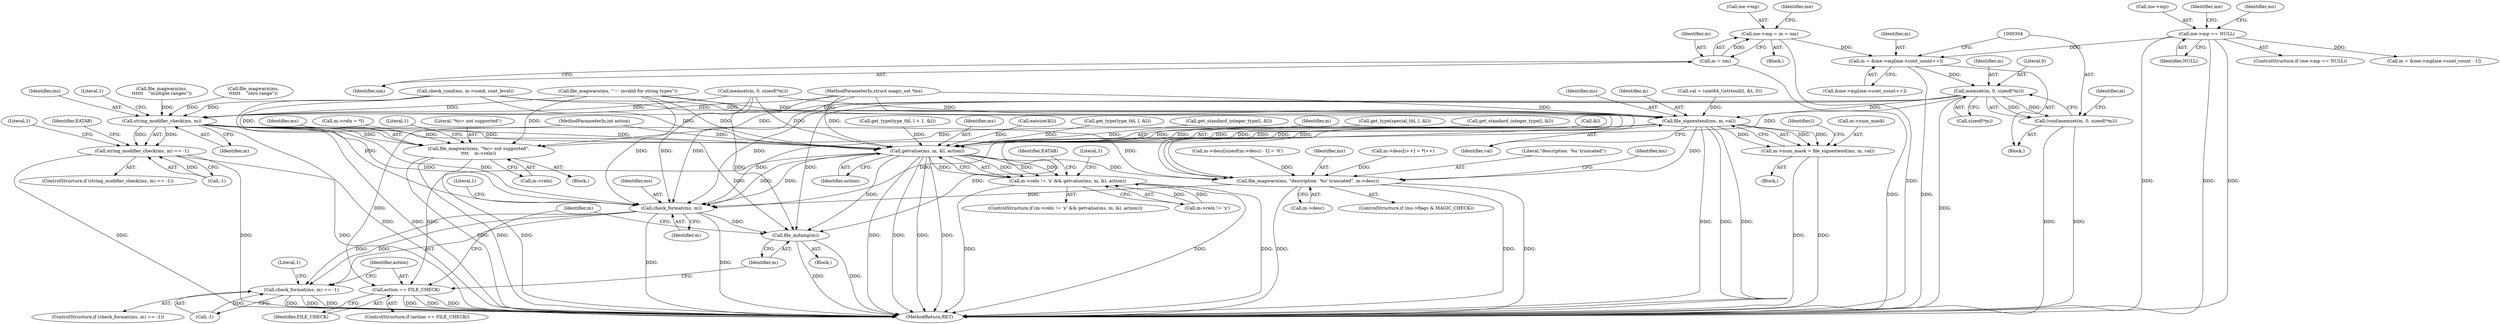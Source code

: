 digraph "0_file_4a284c89d6ef11aca34da65da7d673050a5ea320@array" {
"1000292" [label="(Call,m = &me->mp[me->cont_count++])"];
"1000190" [label="(Call,me->mp == NULL)"];
"1000278" [label="(Call,me->mp = m = nm)"];
"1000282" [label="(Call,m = nm)"];
"1000305" [label="(Call,memset(m, 0, sizeof(*m)))"];
"1000303" [label="(Call,(void)memset(m, 0, sizeof(*m)))"];
"1000973" [label="(Call,file_signextend(ms, m, val))"];
"1000969" [label="(Call,m->num_mask = file_signextend(ms, m, val))"];
"1001309" [label="(Call,file_magwarn(ms, \"%c= not supported\",\n\t\t\t\t    m->reln))"];
"1001398" [label="(Call,getvalue(ms, m, &l, action))"];
"1001392" [label="(Call,m->reln != 'x' && getvalue(ms, m, &l, action))"];
"1001495" [label="(Call,file_magwarn(ms, \"description `%s' truncated\", m->desc))"];
"1001510" [label="(Call,check_format(ms, m))"];
"1001509" [label="(Call,check_format(ms, m) == -1)"];
"1001523" [label="(Call,file_mdump(m))"];
"1001519" [label="(Call,action == FILE_CHECK)"];
"1001257" [label="(Call,string_modifier_check(ms, m))"];
"1001256" [label="(Call,string_modifier_check(ms, m) == -1)"];
"1001400" [label="(Identifier,m)"];
"1001259" [label="(Identifier,m)"];
"1001258" [label="(Identifier,ms)"];
"1001312" [label="(Call,m->reln)"];
"1001392" [label="(Call,m->reln != 'x' && getvalue(ms, m, &l, action))"];
"1001264" [label="(Literal,1)"];
"1000856" [label="(Call,get_type(special_tbl, l, &l))"];
"1000293" [label="(Identifier,m)"];
"1001520" [label="(Identifier,action)"];
"1001524" [label="(Identifier,m)"];
"1000976" [label="(Identifier,val)"];
"1001523" [label="(Call,file_mdump(m))"];
"1000975" [label="(Identifier,m)"];
"1000970" [label="(Call,m->num_mask)"];
"1000134" [label="(MethodParameterIn,int action)"];
"1001518" [label="(ControlStructure,if (action == FILE_CHECK))"];
"1000979" [label="(Identifier,l)"];
"1001496" [label="(Identifier,ms)"];
"1001310" [label="(Identifier,ms)"];
"1001257" [label="(Call,string_modifier_check(ms, m))"];
"1000284" [label="(Identifier,nm)"];
"1000777" [label="(Call,get_standard_integer_type(l, &l))"];
"1001281" [label="(Identifier,EATAB)"];
"1000948" [label="(Block,)"];
"1000257" [label="(Block,)"];
"1000306" [label="(Identifier,m)"];
"1000957" [label="(Call,val = (uint64_t)strtoull(l, &t, 0))"];
"1001288" [label="(Call,m->reln = *l)"];
"1001393" [label="(Call,m->reln != 'x')"];
"1001261" [label="(Literal,1)"];
"1001534" [label="(MethodReturn,RET)"];
"1000294" [label="(Call,&me->mp[me->cont_count++])"];
"1001391" [label="(ControlStructure,if (m->reln != 'x' && getvalue(ms, m, &l, action)))"];
"1001495" [label="(Call,file_magwarn(ms, \"description `%s' truncated\", m->desc))"];
"1000973" [label="(Call,file_signextend(ms, m, val))"];
"1000283" [label="(Identifier,m)"];
"1001255" [label="(ControlStructure,if (string_modifier_check(ms, m) == -1))"];
"1001512" [label="(Identifier,m)"];
"1001521" [label="(Identifier,FILE_CHECK)"];
"1000969" [label="(Call,m->num_mask = file_signextend(ms, m, val))"];
"1001401" [label="(Call,&l)"];
"1001510" [label="(Call,check_format(ms, m))"];
"1001528" [label="(Identifier,m)"];
"1000287" [label="(Identifier,me)"];
"1001508" [label="(ControlStructure,if (check_format(ms, m) == -1))"];
"1001489" [label="(ControlStructure,if (ms->flags & MAGIC_CHECK))"];
"1001256" [label="(Call,string_modifier_check(ms, m) == -1)"];
"1001317" [label="(Literal,1)"];
"1000205" [label="(Identifier,me)"];
"1000197" [label="(Identifier,ms)"];
"1000737" [label="(Call,check_cond(ms, m->cond, cont_level))"];
"1000305" [label="(Call,memset(m, 0, sizeof(*m)))"];
"1000194" [label="(Identifier,NULL)"];
"1000353" [label="(Call,memset(m, 0, sizeof(*m)))"];
"1000130" [label="(MethodParameterIn,struct magic_set *ms)"];
"1001451" [label="(Call,m->desc[i++] = *l++)"];
"1000282" [label="(Call,m = nm)"];
"1001403" [label="(Identifier,action)"];
"1001497" [label="(Literal,\"description `%s' truncated\")"];
"1000307" [label="(Literal,0)"];
"1000974" [label="(Identifier,ms)"];
"1000759" [label="(Call,get_type(type_tbl, l + 1, &l))"];
"1001398" [label="(Call,getvalue(ms, m, &l, action))"];
"1000189" [label="(ControlStructure,if (me->mp == NULL))"];
"1000303" [label="(Call,(void)memset(m, 0, sizeof(*m)))"];
"1000313" [label="(Identifier,m)"];
"1000292" [label="(Call,m = &me->mp[me->cont_count++])"];
"1001513" [label="(Call,-1)"];
"1000215" [label="(Call,m = &me->mp[me->cont_count - 1])"];
"1000308" [label="(Call,sizeof(*m))"];
"1001399" [label="(Identifier,ms)"];
"1000191" [label="(Call,me->mp)"];
"1000190" [label="(Call,me->mp == NULL)"];
"1001260" [label="(Call,-1)"];
"1001504" [label="(Identifier,ms)"];
"1000977" [label="(Call,eatsize(&l))"];
"1001021" [label="(Call,file_magwarn(ms,\n\t\t\t\t\t\t    \"multiple ranges\"))"];
"1001407" [label="(Identifier,EATAB)"];
"1001511" [label="(Identifier,ms)"];
"1001308" [label="(Block,)"];
"1001044" [label="(Call,file_magwarn(ms,\n\t\t\t\t\t\t    \"zero range\"))"];
"1001477" [label="(Call,m->desc[sizeof(m->desc) - 1] = '\0')"];
"1001514" [label="(Literal,1)"];
"1000910" [label="(Call,file_magwarn(ms, \"'~' invalid for string types\"))"];
"1001406" [label="(Literal,1)"];
"1000798" [label="(Call,get_type(type_tbl, l, &l))"];
"1001311" [label="(Literal,\"%c= not supported\")"];
"1001517" [label="(Literal,1)"];
"1000819" [label="(Call,get_standard_integer_type(l, &l))"];
"1001509" [label="(Call,check_format(ms, m) == -1)"];
"1000188" [label="(Block,)"];
"1001522" [label="(Block,)"];
"1000278" [label="(Call,me->mp = m = nm)"];
"1001309" [label="(Call,file_magwarn(ms, \"%c= not supported\",\n\t\t\t\t    m->reln))"];
"1000279" [label="(Call,me->mp)"];
"1001519" [label="(Call,action == FILE_CHECK)"];
"1001498" [label="(Call,m->desc)"];
"1000292" -> "1000188"  [label="AST: "];
"1000292" -> "1000294"  [label="CFG: "];
"1000293" -> "1000292"  [label="AST: "];
"1000294" -> "1000292"  [label="AST: "];
"1000304" -> "1000292"  [label="CFG: "];
"1000292" -> "1001534"  [label="DDG: "];
"1000190" -> "1000292"  [label="DDG: "];
"1000278" -> "1000292"  [label="DDG: "];
"1000292" -> "1000305"  [label="DDG: "];
"1000190" -> "1000189"  [label="AST: "];
"1000190" -> "1000194"  [label="CFG: "];
"1000191" -> "1000190"  [label="AST: "];
"1000194" -> "1000190"  [label="AST: "];
"1000197" -> "1000190"  [label="CFG: "];
"1000205" -> "1000190"  [label="CFG: "];
"1000190" -> "1001534"  [label="DDG: "];
"1000190" -> "1001534"  [label="DDG: "];
"1000190" -> "1001534"  [label="DDG: "];
"1000190" -> "1000215"  [label="DDG: "];
"1000278" -> "1000257"  [label="AST: "];
"1000278" -> "1000282"  [label="CFG: "];
"1000279" -> "1000278"  [label="AST: "];
"1000282" -> "1000278"  [label="AST: "];
"1000287" -> "1000278"  [label="CFG: "];
"1000278" -> "1001534"  [label="DDG: "];
"1000282" -> "1000278"  [label="DDG: "];
"1000282" -> "1000284"  [label="CFG: "];
"1000283" -> "1000282"  [label="AST: "];
"1000284" -> "1000282"  [label="AST: "];
"1000282" -> "1001534"  [label="DDG: "];
"1000305" -> "1000303"  [label="AST: "];
"1000305" -> "1000308"  [label="CFG: "];
"1000306" -> "1000305"  [label="AST: "];
"1000307" -> "1000305"  [label="AST: "];
"1000308" -> "1000305"  [label="AST: "];
"1000303" -> "1000305"  [label="CFG: "];
"1000305" -> "1001534"  [label="DDG: "];
"1000305" -> "1000303"  [label="DDG: "];
"1000305" -> "1000303"  [label="DDG: "];
"1000305" -> "1000973"  [label="DDG: "];
"1000305" -> "1001257"  [label="DDG: "];
"1000305" -> "1001398"  [label="DDG: "];
"1000305" -> "1001510"  [label="DDG: "];
"1000305" -> "1001523"  [label="DDG: "];
"1000303" -> "1000188"  [label="AST: "];
"1000304" -> "1000303"  [label="AST: "];
"1000313" -> "1000303"  [label="CFG: "];
"1000303" -> "1001534"  [label="DDG: "];
"1000303" -> "1001534"  [label="DDG: "];
"1000973" -> "1000969"  [label="AST: "];
"1000973" -> "1000976"  [label="CFG: "];
"1000974" -> "1000973"  [label="AST: "];
"1000975" -> "1000973"  [label="AST: "];
"1000976" -> "1000973"  [label="AST: "];
"1000969" -> "1000973"  [label="CFG: "];
"1000973" -> "1001534"  [label="DDG: "];
"1000973" -> "1001534"  [label="DDG: "];
"1000973" -> "1001534"  [label="DDG: "];
"1000973" -> "1000969"  [label="DDG: "];
"1000973" -> "1000969"  [label="DDG: "];
"1000973" -> "1000969"  [label="DDG: "];
"1000910" -> "1000973"  [label="DDG: "];
"1000737" -> "1000973"  [label="DDG: "];
"1000130" -> "1000973"  [label="DDG: "];
"1000353" -> "1000973"  [label="DDG: "];
"1000957" -> "1000973"  [label="DDG: "];
"1000973" -> "1001309"  [label="DDG: "];
"1000973" -> "1001398"  [label="DDG: "];
"1000973" -> "1001398"  [label="DDG: "];
"1000973" -> "1001495"  [label="DDG: "];
"1000973" -> "1001510"  [label="DDG: "];
"1000973" -> "1001510"  [label="DDG: "];
"1000973" -> "1001523"  [label="DDG: "];
"1000969" -> "1000948"  [label="AST: "];
"1000970" -> "1000969"  [label="AST: "];
"1000979" -> "1000969"  [label="CFG: "];
"1000969" -> "1001534"  [label="DDG: "];
"1000969" -> "1001534"  [label="DDG: "];
"1001309" -> "1001308"  [label="AST: "];
"1001309" -> "1001312"  [label="CFG: "];
"1001310" -> "1001309"  [label="AST: "];
"1001311" -> "1001309"  [label="AST: "];
"1001312" -> "1001309"  [label="AST: "];
"1001317" -> "1001309"  [label="CFG: "];
"1001309" -> "1001534"  [label="DDG: "];
"1001309" -> "1001534"  [label="DDG: "];
"1001309" -> "1001534"  [label="DDG: "];
"1001257" -> "1001309"  [label="DDG: "];
"1000910" -> "1001309"  [label="DDG: "];
"1000737" -> "1001309"  [label="DDG: "];
"1000130" -> "1001309"  [label="DDG: "];
"1001288" -> "1001309"  [label="DDG: "];
"1001398" -> "1001392"  [label="AST: "];
"1001398" -> "1001403"  [label="CFG: "];
"1001399" -> "1001398"  [label="AST: "];
"1001400" -> "1001398"  [label="AST: "];
"1001401" -> "1001398"  [label="AST: "];
"1001403" -> "1001398"  [label="AST: "];
"1001392" -> "1001398"  [label="CFG: "];
"1001398" -> "1001534"  [label="DDG: "];
"1001398" -> "1001534"  [label="DDG: "];
"1001398" -> "1001534"  [label="DDG: "];
"1001398" -> "1001534"  [label="DDG: "];
"1001398" -> "1001392"  [label="DDG: "];
"1001398" -> "1001392"  [label="DDG: "];
"1001398" -> "1001392"  [label="DDG: "];
"1001398" -> "1001392"  [label="DDG: "];
"1001257" -> "1001398"  [label="DDG: "];
"1001257" -> "1001398"  [label="DDG: "];
"1000910" -> "1001398"  [label="DDG: "];
"1000737" -> "1001398"  [label="DDG: "];
"1000130" -> "1001398"  [label="DDG: "];
"1000353" -> "1001398"  [label="DDG: "];
"1000856" -> "1001398"  [label="DDG: "];
"1000759" -> "1001398"  [label="DDG: "];
"1000798" -> "1001398"  [label="DDG: "];
"1000977" -> "1001398"  [label="DDG: "];
"1000777" -> "1001398"  [label="DDG: "];
"1000819" -> "1001398"  [label="DDG: "];
"1000134" -> "1001398"  [label="DDG: "];
"1001398" -> "1001495"  [label="DDG: "];
"1001398" -> "1001510"  [label="DDG: "];
"1001398" -> "1001510"  [label="DDG: "];
"1001398" -> "1001519"  [label="DDG: "];
"1001398" -> "1001523"  [label="DDG: "];
"1001392" -> "1001391"  [label="AST: "];
"1001392" -> "1001393"  [label="CFG: "];
"1001393" -> "1001392"  [label="AST: "];
"1001406" -> "1001392"  [label="CFG: "];
"1001407" -> "1001392"  [label="CFG: "];
"1001392" -> "1001534"  [label="DDG: "];
"1001392" -> "1001534"  [label="DDG: "];
"1001392" -> "1001534"  [label="DDG: "];
"1001393" -> "1001392"  [label="DDG: "];
"1001393" -> "1001392"  [label="DDG: "];
"1001495" -> "1001489"  [label="AST: "];
"1001495" -> "1001498"  [label="CFG: "];
"1001496" -> "1001495"  [label="AST: "];
"1001497" -> "1001495"  [label="AST: "];
"1001498" -> "1001495"  [label="AST: "];
"1001504" -> "1001495"  [label="CFG: "];
"1001495" -> "1001534"  [label="DDG: "];
"1001495" -> "1001534"  [label="DDG: "];
"1001495" -> "1001534"  [label="DDG: "];
"1001257" -> "1001495"  [label="DDG: "];
"1000910" -> "1001495"  [label="DDG: "];
"1000737" -> "1001495"  [label="DDG: "];
"1000130" -> "1001495"  [label="DDG: "];
"1001451" -> "1001495"  [label="DDG: "];
"1001477" -> "1001495"  [label="DDG: "];
"1001495" -> "1001510"  [label="DDG: "];
"1001510" -> "1001509"  [label="AST: "];
"1001510" -> "1001512"  [label="CFG: "];
"1001511" -> "1001510"  [label="AST: "];
"1001512" -> "1001510"  [label="AST: "];
"1001514" -> "1001510"  [label="CFG: "];
"1001510" -> "1001534"  [label="DDG: "];
"1001510" -> "1001534"  [label="DDG: "];
"1001510" -> "1001509"  [label="DDG: "];
"1001510" -> "1001509"  [label="DDG: "];
"1001257" -> "1001510"  [label="DDG: "];
"1001257" -> "1001510"  [label="DDG: "];
"1000910" -> "1001510"  [label="DDG: "];
"1000737" -> "1001510"  [label="DDG: "];
"1000130" -> "1001510"  [label="DDG: "];
"1000353" -> "1001510"  [label="DDG: "];
"1001510" -> "1001523"  [label="DDG: "];
"1001509" -> "1001508"  [label="AST: "];
"1001509" -> "1001513"  [label="CFG: "];
"1001513" -> "1001509"  [label="AST: "];
"1001517" -> "1001509"  [label="CFG: "];
"1001520" -> "1001509"  [label="CFG: "];
"1001509" -> "1001534"  [label="DDG: "];
"1001509" -> "1001534"  [label="DDG: "];
"1001509" -> "1001534"  [label="DDG: "];
"1001513" -> "1001509"  [label="DDG: "];
"1001523" -> "1001522"  [label="AST: "];
"1001523" -> "1001524"  [label="CFG: "];
"1001524" -> "1001523"  [label="AST: "];
"1001528" -> "1001523"  [label="CFG: "];
"1001523" -> "1001534"  [label="DDG: "];
"1001523" -> "1001534"  [label="DDG: "];
"1001257" -> "1001523"  [label="DDG: "];
"1000353" -> "1001523"  [label="DDG: "];
"1001519" -> "1001518"  [label="AST: "];
"1001519" -> "1001521"  [label="CFG: "];
"1001520" -> "1001519"  [label="AST: "];
"1001521" -> "1001519"  [label="AST: "];
"1001524" -> "1001519"  [label="CFG: "];
"1001528" -> "1001519"  [label="CFG: "];
"1001519" -> "1001534"  [label="DDG: "];
"1001519" -> "1001534"  [label="DDG: "];
"1001519" -> "1001534"  [label="DDG: "];
"1000134" -> "1001519"  [label="DDG: "];
"1001257" -> "1001256"  [label="AST: "];
"1001257" -> "1001259"  [label="CFG: "];
"1001258" -> "1001257"  [label="AST: "];
"1001259" -> "1001257"  [label="AST: "];
"1001261" -> "1001257"  [label="CFG: "];
"1001257" -> "1001534"  [label="DDG: "];
"1001257" -> "1001534"  [label="DDG: "];
"1001257" -> "1001256"  [label="DDG: "];
"1001257" -> "1001256"  [label="DDG: "];
"1001044" -> "1001257"  [label="DDG: "];
"1000910" -> "1001257"  [label="DDG: "];
"1000737" -> "1001257"  [label="DDG: "];
"1001021" -> "1001257"  [label="DDG: "];
"1000130" -> "1001257"  [label="DDG: "];
"1000353" -> "1001257"  [label="DDG: "];
"1001256" -> "1001255"  [label="AST: "];
"1001256" -> "1001260"  [label="CFG: "];
"1001260" -> "1001256"  [label="AST: "];
"1001264" -> "1001256"  [label="CFG: "];
"1001281" -> "1001256"  [label="CFG: "];
"1001256" -> "1001534"  [label="DDG: "];
"1001256" -> "1001534"  [label="DDG: "];
"1001256" -> "1001534"  [label="DDG: "];
"1001260" -> "1001256"  [label="DDG: "];
}
